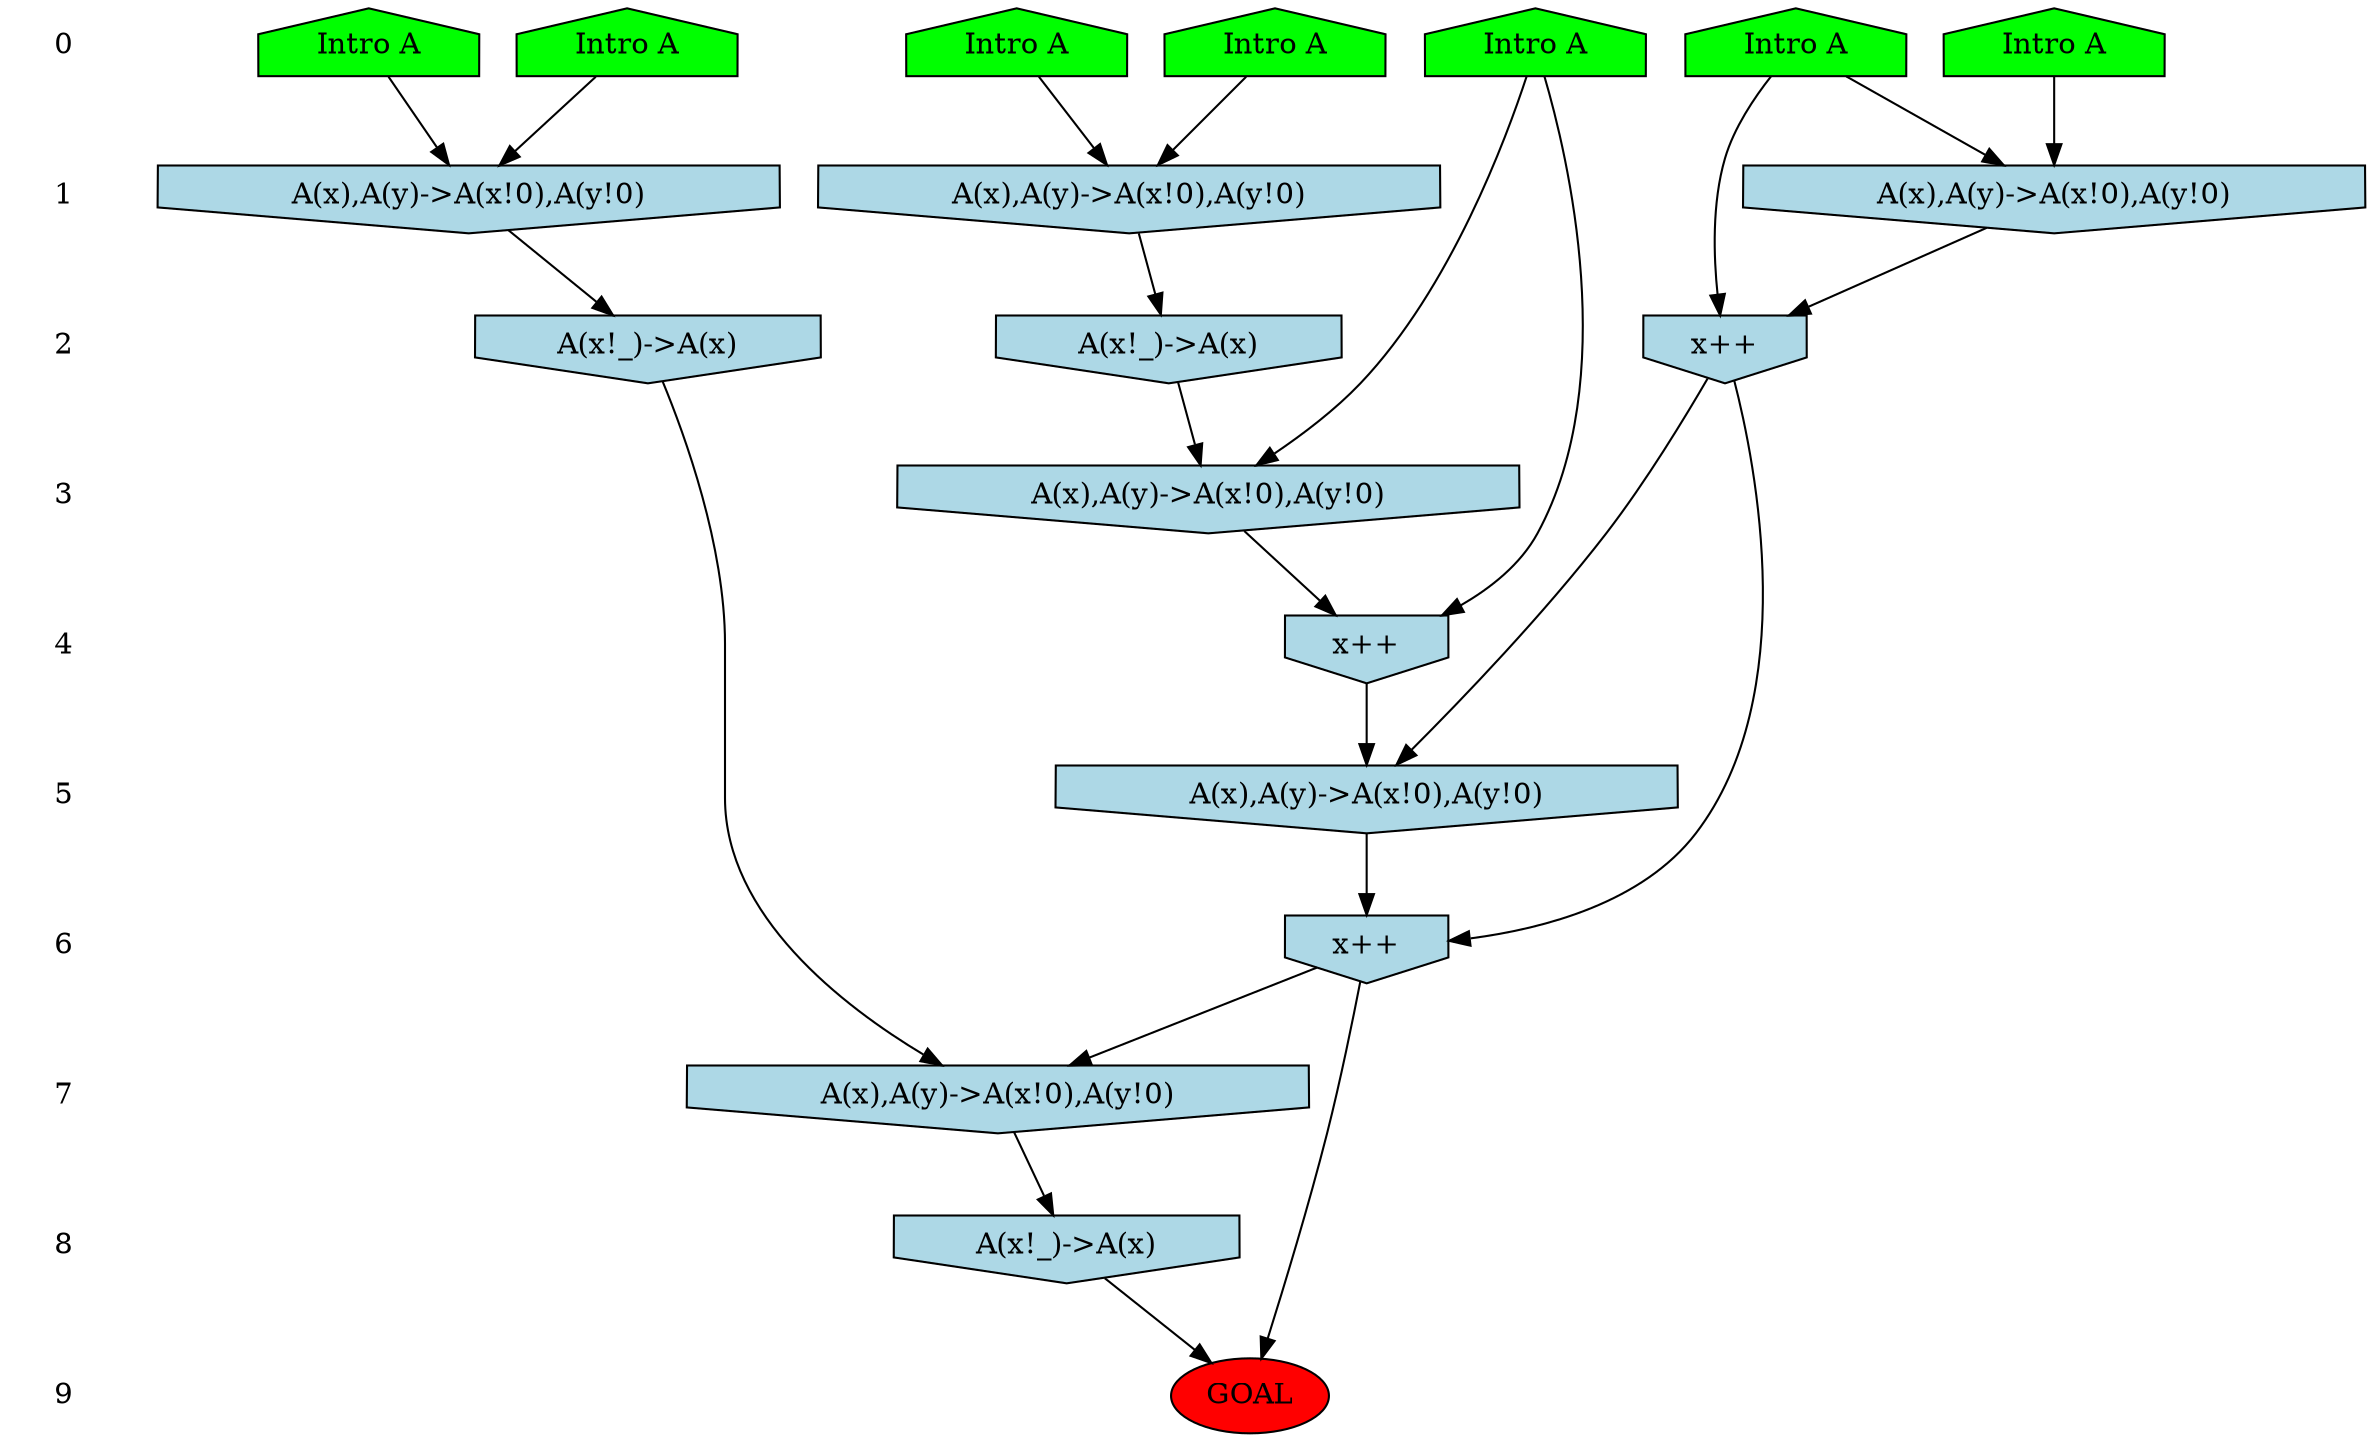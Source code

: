 /* Compression of 6 causal flows obtained in average at 1.925430E+00 t.u */
/* Compressed causal flows were: [206;373;470;603;756;851] */
digraph G{
 ranksep=.5 ; 
{ rank = same ; "0" [shape=plaintext] ; node_1 [label ="Intro A", shape=house, style=filled, fillcolor=green] ;
node_2 [label ="Intro A", shape=house, style=filled, fillcolor=green] ;
node_3 [label ="Intro A", shape=house, style=filled, fillcolor=green] ;
node_4 [label ="Intro A", shape=house, style=filled, fillcolor=green] ;
node_5 [label ="Intro A", shape=house, style=filled, fillcolor=green] ;
node_6 [label ="Intro A", shape=house, style=filled, fillcolor=green] ;
node_7 [label ="Intro A", shape=house, style=filled, fillcolor=green] ;
}
{ rank = same ; "1" [shape=plaintext] ; node_8 [label="A(x),A(y)->A(x!0),A(y!0)", shape=invhouse, style=filled, fillcolor = lightblue] ;
node_9 [label="A(x),A(y)->A(x!0),A(y!0)", shape=invhouse, style=filled, fillcolor = lightblue] ;
node_12 [label="A(x),A(y)->A(x!0),A(y!0)", shape=invhouse, style=filled, fillcolor = lightblue] ;
}
{ rank = same ; "2" [shape=plaintext] ; node_10 [label="A(x!_)->A(x)", shape=invhouse, style=filled, fillcolor = lightblue] ;
node_14 [label="x++", shape=invhouse, style=filled, fillcolor = lightblue] ;
node_17 [label="A(x!_)->A(x)", shape=invhouse, style=filled, fillcolor = lightblue] ;
}
{ rank = same ; "3" [shape=plaintext] ; node_11 [label="A(x),A(y)->A(x!0),A(y!0)", shape=invhouse, style=filled, fillcolor = lightblue] ;
}
{ rank = same ; "4" [shape=plaintext] ; node_13 [label="x++", shape=invhouse, style=filled, fillcolor = lightblue] ;
}
{ rank = same ; "5" [shape=plaintext] ; node_15 [label="A(x),A(y)->A(x!0),A(y!0)", shape=invhouse, style=filled, fillcolor = lightblue] ;
}
{ rank = same ; "6" [shape=plaintext] ; node_16 [label="x++", shape=invhouse, style=filled, fillcolor = lightblue] ;
}
{ rank = same ; "7" [shape=plaintext] ; node_18 [label="A(x),A(y)->A(x!0),A(y!0)", shape=invhouse, style=filled, fillcolor = lightblue] ;
}
{ rank = same ; "8" [shape=plaintext] ; node_19 [label="A(x!_)->A(x)", shape=invhouse, style=filled, fillcolor = lightblue] ;
}
{ rank = same ; "9" [shape=plaintext] ; node_20 [label ="GOAL", style=filled, fillcolor=red] ;
}
"0" -> "1" [style="invis"]; 
"1" -> "2" [style="invis"]; 
"2" -> "3" [style="invis"]; 
"3" -> "4" [style="invis"]; 
"4" -> "5" [style="invis"]; 
"5" -> "6" [style="invis"]; 
"6" -> "7" [style="invis"]; 
"7" -> "8" [style="invis"]; 
"8" -> "9" [style="invis"]; 
node_3 -> node_8
node_5 -> node_8
node_1 -> node_9
node_7 -> node_9
node_8 -> node_10
node_4 -> node_11
node_10 -> node_11
node_2 -> node_12
node_6 -> node_12
node_4 -> node_13
node_11 -> node_13
node_2 -> node_14
node_12 -> node_14
node_13 -> node_15
node_14 -> node_15
node_14 -> node_16
node_15 -> node_16
node_9 -> node_17
node_16 -> node_18
node_17 -> node_18
node_18 -> node_19
node_16 -> node_20
node_19 -> node_20
}
/*
 Dot generation time: 0.000000
*/